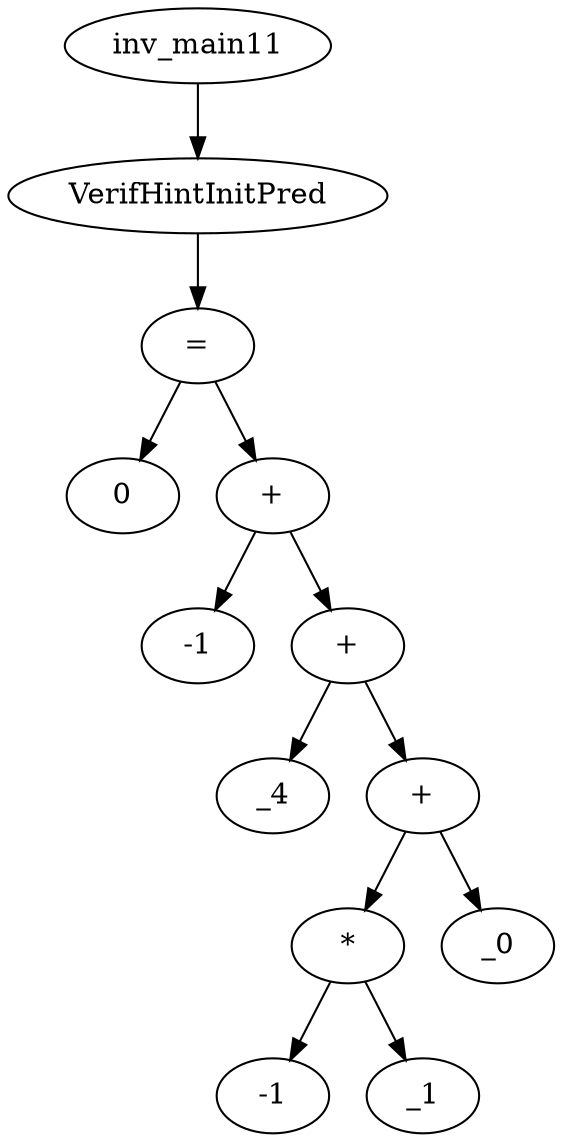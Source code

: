 digraph dag {
0 [label="inv_main11"];
1 [label="VerifHintInitPred"];
2 [label="="];
3 [label="0"];
4 [label="+"];
5 [label="-1"];
6 [label="+"];
7 [label="_4"];
8 [label="+"];
9 [label="*"];
10 [label="-1"];
11 [label="_1"];
12 [label="_0"];
0->1
1->2
2->4
2 -> 3
4->6
4 -> 5
6->8
6 -> 7
8->9
8 -> 12
9->11
9 -> 10
}

